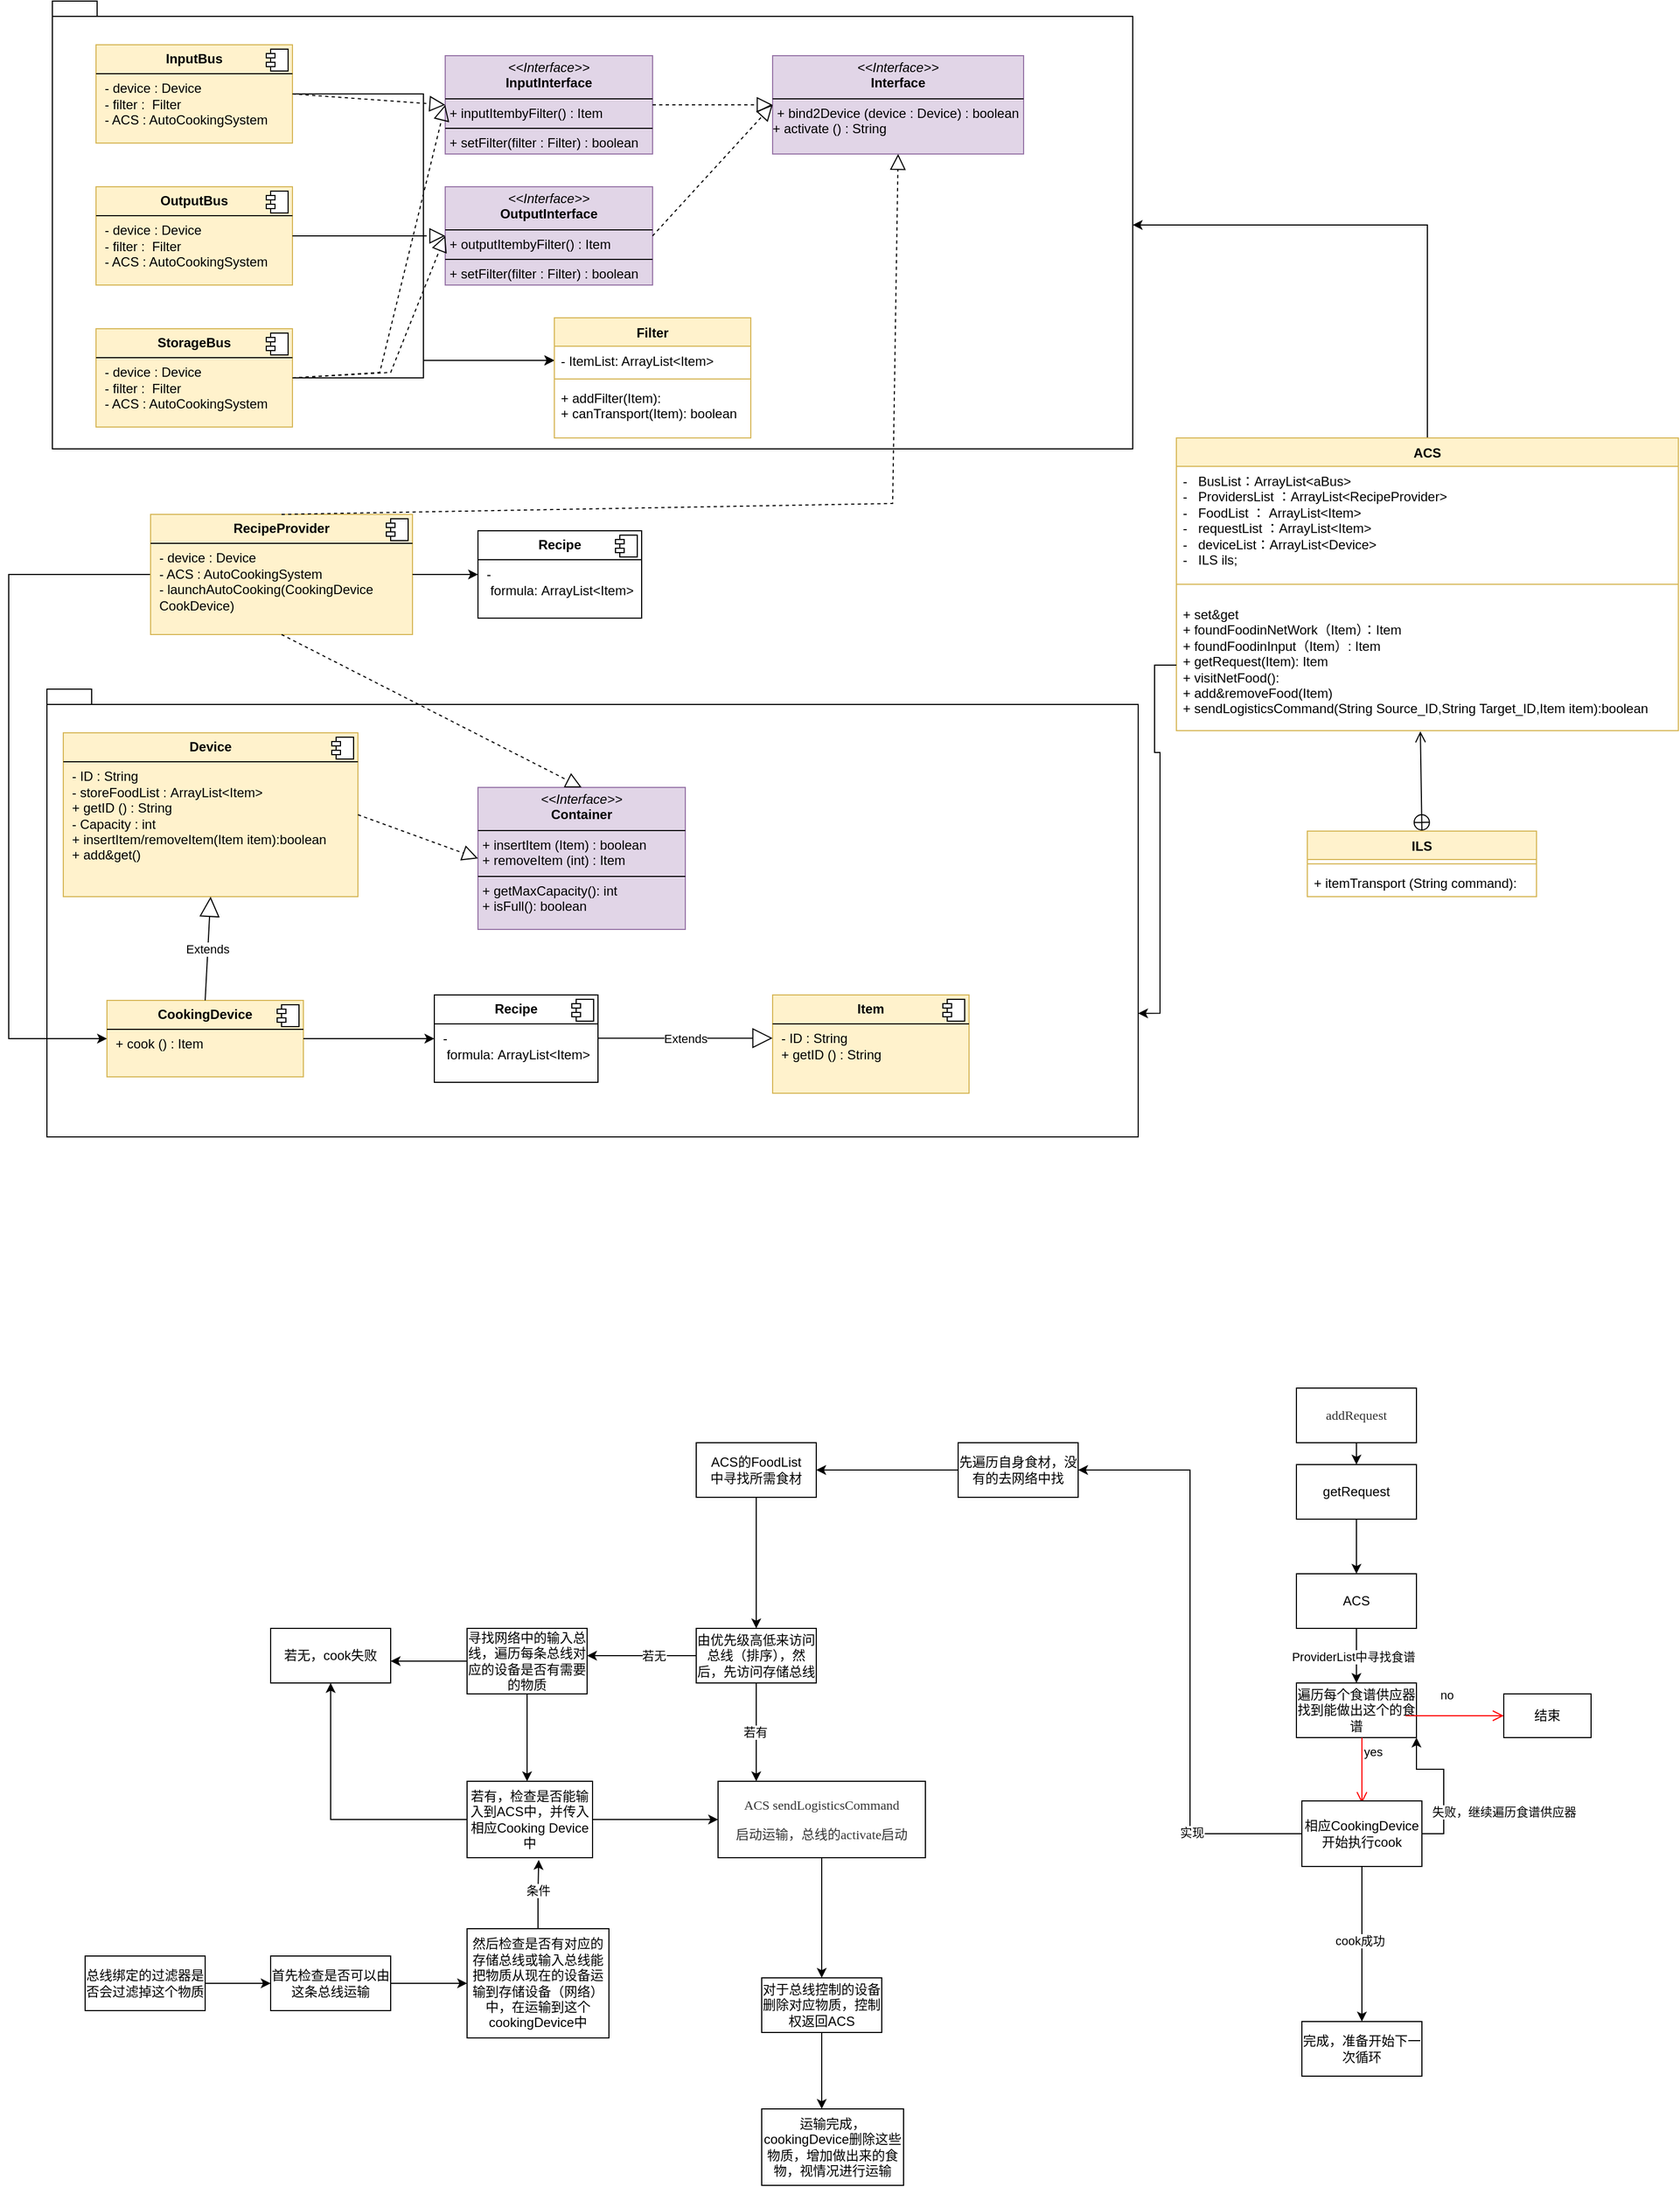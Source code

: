 <mxfile version="24.3.1" type="github">
  <diagram id="C5RBs43oDa-KdzZeNtuy" name="Page-1">
    <mxGraphModel dx="1784" dy="1010" grid="1" gridSize="10" guides="1" tooltips="1" connect="1" arrows="1" fold="1" page="1" pageScale="1" pageWidth="1654" pageHeight="2336" math="0" shadow="0">
      <root>
        <mxCell id="WIyWlLk6GJQsqaUBKTNV-0" />
        <mxCell id="WIyWlLk6GJQsqaUBKTNV-1" parent="WIyWlLk6GJQsqaUBKTNV-0" />
        <mxCell id="FZUOU2JLS3xkKagUpbst-29" value="package" style="shape=folder;fontStyle=1;spacingTop=10;tabWidth=40;tabHeight=14;tabPosition=left;html=1;whiteSpace=wrap;" vertex="1" parent="WIyWlLk6GJQsqaUBKTNV-1">
          <mxGeometry x="65" y="710" width="1000" height="410" as="geometry" />
        </mxCell>
        <mxCell id="FZUOU2JLS3xkKagUpbst-28" value="package" style="shape=folder;fontStyle=1;spacingTop=10;tabWidth=40;tabHeight=14;tabPosition=left;html=1;whiteSpace=wrap;" vertex="1" parent="WIyWlLk6GJQsqaUBKTNV-1">
          <mxGeometry x="70" y="80" width="990" height="410" as="geometry" />
        </mxCell>
        <mxCell id="FZUOU2JLS3xkKagUpbst-57" style="edgeStyle=orthogonalEdgeStyle;rounded=0;orthogonalLoop=1;jettySize=auto;html=1;exitX=1;exitY=0.5;exitDx=0;exitDy=0;entryX=0;entryY=0.5;entryDx=0;entryDy=0;" edge="1" parent="WIyWlLk6GJQsqaUBKTNV-1" source="FZUOU2JLS3xkKagUpbst-6" target="FZUOU2JLS3xkKagUpbst-54">
          <mxGeometry relative="1" as="geometry" />
        </mxCell>
        <mxCell id="FZUOU2JLS3xkKagUpbst-6" value="&lt;p style=&quot;margin:0px;margin-top:6px;text-align:center;&quot;&gt;&lt;b&gt;InputBus&lt;/b&gt;&lt;/p&gt;&lt;hr size=&quot;1&quot; style=&quot;border-style:solid;&quot;&gt;&lt;p style=&quot;margin:0px;margin-left:8px;&quot;&gt;- device : Device&lt;br&gt;- filter :&amp;nbsp; Filter&lt;/p&gt;&lt;p style=&quot;margin:0px;margin-left:8px;&quot;&gt;- ACS : AutoCookingSystem&amp;nbsp;&lt;/p&gt;" style="align=left;overflow=fill;html=1;dropTarget=0;whiteSpace=wrap;fillColor=#fff2cc;strokeColor=#d6b656;" vertex="1" parent="WIyWlLk6GJQsqaUBKTNV-1">
          <mxGeometry x="110" y="120" width="180" height="90" as="geometry" />
        </mxCell>
        <mxCell id="FZUOU2JLS3xkKagUpbst-7" value="" style="shape=component;jettyWidth=8;jettyHeight=4;" vertex="1" parent="FZUOU2JLS3xkKagUpbst-6">
          <mxGeometry x="1" width="20" height="20" relative="1" as="geometry">
            <mxPoint x="-24" y="4" as="offset" />
          </mxGeometry>
        </mxCell>
        <mxCell id="FZUOU2JLS3xkKagUpbst-58" style="edgeStyle=orthogonalEdgeStyle;rounded=0;orthogonalLoop=1;jettySize=auto;html=1;exitX=1;exitY=0.5;exitDx=0;exitDy=0;entryX=0;entryY=0.5;entryDx=0;entryDy=0;" edge="1" parent="WIyWlLk6GJQsqaUBKTNV-1" source="FZUOU2JLS3xkKagUpbst-10" target="FZUOU2JLS3xkKagUpbst-54">
          <mxGeometry relative="1" as="geometry" />
        </mxCell>
        <mxCell id="FZUOU2JLS3xkKagUpbst-10" value="&lt;p style=&quot;margin:0px;margin-top:6px;text-align:center;&quot;&gt;&lt;b&gt;OutputBus&lt;/b&gt;&lt;/p&gt;&lt;hr size=&quot;1&quot; style=&quot;border-style:solid;&quot;&gt;&lt;p style=&quot;margin:0px;margin-left:8px;&quot;&gt;- device : Device&lt;br&gt;- filter :&amp;nbsp; Filter&lt;/p&gt;&lt;p style=&quot;margin:0px;margin-left:8px;&quot;&gt;- ACS : AutoCookingSystem&amp;nbsp;&lt;/p&gt;" style="align=left;overflow=fill;html=1;dropTarget=0;whiteSpace=wrap;fillColor=#fff2cc;strokeColor=#d6b656;" vertex="1" parent="WIyWlLk6GJQsqaUBKTNV-1">
          <mxGeometry x="110" y="250" width="180" height="90" as="geometry" />
        </mxCell>
        <mxCell id="FZUOU2JLS3xkKagUpbst-11" value="" style="shape=component;jettyWidth=8;jettyHeight=4;" vertex="1" parent="FZUOU2JLS3xkKagUpbst-10">
          <mxGeometry x="1" width="20" height="20" relative="1" as="geometry">
            <mxPoint x="-24" y="4" as="offset" />
          </mxGeometry>
        </mxCell>
        <mxCell id="FZUOU2JLS3xkKagUpbst-59" style="edgeStyle=orthogonalEdgeStyle;rounded=0;orthogonalLoop=1;jettySize=auto;html=1;exitX=1;exitY=0.5;exitDx=0;exitDy=0;entryX=0;entryY=0.5;entryDx=0;entryDy=0;" edge="1" parent="WIyWlLk6GJQsqaUBKTNV-1" source="FZUOU2JLS3xkKagUpbst-12" target="FZUOU2JLS3xkKagUpbst-54">
          <mxGeometry relative="1" as="geometry" />
        </mxCell>
        <mxCell id="FZUOU2JLS3xkKagUpbst-12" value="&lt;p style=&quot;margin:0px;margin-top:6px;text-align:center;&quot;&gt;&lt;b&gt;StorageBus&lt;/b&gt;&lt;/p&gt;&lt;hr size=&quot;1&quot; style=&quot;border-style:solid;&quot;&gt;&lt;p style=&quot;margin:0px;margin-left:8px;&quot;&gt;- device : Device&lt;br&gt;- filter :&amp;nbsp; Filter&lt;/p&gt;&lt;p style=&quot;margin:0px;margin-left:8px;&quot;&gt;- ACS : AutoCookingSystem&amp;nbsp;&lt;/p&gt;" style="align=left;overflow=fill;html=1;dropTarget=0;whiteSpace=wrap;fillColor=#fff2cc;strokeColor=#d6b656;" vertex="1" parent="WIyWlLk6GJQsqaUBKTNV-1">
          <mxGeometry x="110" y="380" width="180" height="90" as="geometry" />
        </mxCell>
        <mxCell id="FZUOU2JLS3xkKagUpbst-13" value="" style="shape=component;jettyWidth=8;jettyHeight=4;" vertex="1" parent="FZUOU2JLS3xkKagUpbst-12">
          <mxGeometry x="1" width="20" height="20" relative="1" as="geometry">
            <mxPoint x="-24" y="4" as="offset" />
          </mxGeometry>
        </mxCell>
        <mxCell id="FZUOU2JLS3xkKagUpbst-14" value="&lt;p style=&quot;margin:0px;margin-top:4px;text-align:center;&quot;&gt;&lt;i&gt;&amp;lt;&amp;lt;Interface&amp;gt;&amp;gt;&lt;/i&gt;&lt;br&gt;&lt;b&gt;InputInterface&lt;/b&gt;&lt;/p&gt;&lt;hr size=&quot;1&quot; style=&quot;border-style:solid;&quot;&gt;&lt;p style=&quot;margin:0px;margin-left:4px;&quot;&gt;+ inputItembyFilter() : Item&lt;br&gt;&lt;/p&gt;&lt;hr size=&quot;1&quot; style=&quot;border-style:solid;&quot;&gt;&lt;p style=&quot;margin:0px;margin-left:4px;&quot;&gt;+ setFilter(filter : Filter) : boolean&amp;nbsp;&lt;br&gt;&lt;br&gt;&lt;/p&gt;" style="verticalAlign=top;align=left;overflow=fill;html=1;whiteSpace=wrap;fillColor=#e1d5e7;strokeColor=#9673a6;" vertex="1" parent="WIyWlLk6GJQsqaUBKTNV-1">
          <mxGeometry x="430" y="130" width="190" height="90" as="geometry" />
        </mxCell>
        <mxCell id="FZUOU2JLS3xkKagUpbst-15" value="&lt;p style=&quot;margin:0px;margin-top:4px;text-align:center;&quot;&gt;&lt;i&gt;&amp;lt;&amp;lt;Interface&amp;gt;&amp;gt;&lt;/i&gt;&lt;br&gt;&lt;b&gt;OutputInterface&lt;/b&gt;&lt;/p&gt;&lt;hr size=&quot;1&quot; style=&quot;border-style:solid;&quot;&gt;&lt;p style=&quot;margin:0px;margin-left:4px;&quot;&gt;+ outputItembyFilter() : Item&lt;br&gt;&lt;/p&gt;&lt;hr size=&quot;1&quot; style=&quot;border-style:solid;&quot;&gt;&lt;p style=&quot;margin:0px;margin-left:4px;&quot;&gt;+ setFilter(filter : Filter) : boolean&amp;nbsp;&lt;br&gt;&lt;br&gt;&lt;/p&gt;" style="verticalAlign=top;align=left;overflow=fill;html=1;whiteSpace=wrap;fillColor=#e1d5e7;strokeColor=#9673a6;" vertex="1" parent="WIyWlLk6GJQsqaUBKTNV-1">
          <mxGeometry x="430" y="250" width="190" height="90" as="geometry" />
        </mxCell>
        <mxCell id="FZUOU2JLS3xkKagUpbst-16" value="&lt;p style=&quot;margin:0px;margin-top:4px;text-align:center;&quot;&gt;&lt;i&gt;&amp;lt;&amp;lt;Interface&amp;gt;&amp;gt;&lt;/i&gt;&lt;br&gt;&lt;b&gt;Interface&lt;/b&gt;&lt;/p&gt;&lt;hr size=&quot;1&quot; style=&quot;border-style:solid;&quot;&gt;&lt;p style=&quot;margin:0px;margin-left:4px;&quot;&gt;+ bind2Device (device : Device) : boolean&lt;/p&gt;+ activate () : String" style="verticalAlign=top;align=left;overflow=fill;html=1;whiteSpace=wrap;fillColor=#e1d5e7;strokeColor=#9673a6;" vertex="1" parent="WIyWlLk6GJQsqaUBKTNV-1">
          <mxGeometry x="730" y="130" width="230" height="90" as="geometry" />
        </mxCell>
        <mxCell id="FZUOU2JLS3xkKagUpbst-18" value="" style="endArrow=block;dashed=1;endFill=0;endSize=12;html=1;rounded=0;exitX=1;exitY=0.5;exitDx=0;exitDy=0;entryX=0;entryY=0.5;entryDx=0;entryDy=0;" edge="1" parent="WIyWlLk6GJQsqaUBKTNV-1" source="FZUOU2JLS3xkKagUpbst-12" target="FZUOU2JLS3xkKagUpbst-14">
          <mxGeometry width="160" relative="1" as="geometry">
            <mxPoint x="380" y="424.47" as="sourcePoint" />
            <mxPoint x="540" y="424.47" as="targetPoint" />
            <Array as="points">
              <mxPoint x="370" y="420" />
            </Array>
          </mxGeometry>
        </mxCell>
        <mxCell id="FZUOU2JLS3xkKagUpbst-21" value="" style="endArrow=block;dashed=1;endFill=0;endSize=12;html=1;rounded=0;exitX=1;exitY=0.5;exitDx=0;exitDy=0;" edge="1" parent="WIyWlLk6GJQsqaUBKTNV-1" source="FZUOU2JLS3xkKagUpbst-10" target="FZUOU2JLS3xkKagUpbst-15">
          <mxGeometry width="160" relative="1" as="geometry">
            <mxPoint x="510" y="440" as="sourcePoint" />
            <mxPoint x="670" y="440" as="targetPoint" />
          </mxGeometry>
        </mxCell>
        <mxCell id="FZUOU2JLS3xkKagUpbst-22" value="" style="endArrow=block;dashed=1;endFill=0;endSize=12;html=1;rounded=0;exitX=1;exitY=0.5;exitDx=0;exitDy=0;" edge="1" parent="WIyWlLk6GJQsqaUBKTNV-1" source="FZUOU2JLS3xkKagUpbst-6">
          <mxGeometry width="160" relative="1" as="geometry">
            <mxPoint x="510" y="440" as="sourcePoint" />
            <mxPoint x="430" y="175" as="targetPoint" />
          </mxGeometry>
        </mxCell>
        <mxCell id="FZUOU2JLS3xkKagUpbst-23" value="" style="endArrow=block;dashed=1;endFill=0;endSize=12;html=1;rounded=0;exitX=1;exitY=0.5;exitDx=0;exitDy=0;entryX=0;entryY=0.5;entryDx=0;entryDy=0;" edge="1" parent="WIyWlLk6GJQsqaUBKTNV-1" source="FZUOU2JLS3xkKagUpbst-12" target="FZUOU2JLS3xkKagUpbst-15">
          <mxGeometry width="160" relative="1" as="geometry">
            <mxPoint x="510" y="440" as="sourcePoint" />
            <mxPoint x="670" y="440" as="targetPoint" />
            <Array as="points">
              <mxPoint x="380" y="420" />
            </Array>
          </mxGeometry>
        </mxCell>
        <mxCell id="FZUOU2JLS3xkKagUpbst-24" value="" style="endArrow=block;dashed=1;endFill=0;endSize=12;html=1;rounded=0;exitX=1;exitY=0.5;exitDx=0;exitDy=0;entryX=0;entryY=0.5;entryDx=0;entryDy=0;" edge="1" parent="WIyWlLk6GJQsqaUBKTNV-1" source="FZUOU2JLS3xkKagUpbst-14" target="FZUOU2JLS3xkKagUpbst-16">
          <mxGeometry width="160" relative="1" as="geometry">
            <mxPoint x="650" y="280" as="sourcePoint" />
            <mxPoint x="810" y="280" as="targetPoint" />
          </mxGeometry>
        </mxCell>
        <mxCell id="FZUOU2JLS3xkKagUpbst-25" value="" style="endArrow=block;dashed=1;endFill=0;endSize=12;html=1;rounded=0;exitX=1;exitY=0.5;exitDx=0;exitDy=0;entryX=0;entryY=0.5;entryDx=0;entryDy=0;" edge="1" parent="WIyWlLk6GJQsqaUBKTNV-1" source="FZUOU2JLS3xkKagUpbst-15" target="FZUOU2JLS3xkKagUpbst-16">
          <mxGeometry width="160" relative="1" as="geometry">
            <mxPoint x="510" y="440" as="sourcePoint" />
            <mxPoint x="670" y="440" as="targetPoint" />
          </mxGeometry>
        </mxCell>
        <mxCell id="FZUOU2JLS3xkKagUpbst-26" value="&lt;p style=&quot;margin:0px;margin-top:6px;text-align:center;&quot;&gt;&lt;b&gt;Device&lt;/b&gt;&lt;/p&gt;&lt;hr size=&quot;1&quot; style=&quot;border-style:solid;&quot;&gt;&lt;p style=&quot;margin:0px;margin-left:8px;&quot;&gt;- ID : String&lt;br&gt;&lt;/p&gt;&lt;p style=&quot;margin:0px;margin-left:8px;&quot;&gt;-&amp;nbsp;&lt;span style=&quot;background-color: initial;&quot;&gt;storeFoodList :&amp;nbsp;&lt;/span&gt;&lt;span style=&quot;background-color: initial;&quot;&gt;ArrayList&amp;lt;Item&amp;gt;&amp;nbsp;&lt;/span&gt;&lt;/p&gt;&lt;p style=&quot;margin:0px;margin-left:8px;&quot;&gt;+ getID () : String&lt;span style=&quot;background-color: initial;&quot;&gt;&lt;br&gt;&lt;/span&gt;&lt;/p&gt;&lt;p style=&quot;margin:0px;margin-left:8px;&quot;&gt;- Capacity : int&lt;br&gt;&lt;/p&gt;&lt;p style=&quot;margin:0px;margin-left:8px;&quot;&gt;+ insertItem/removeItem(Item item):&lt;span style=&quot;background-color: initial;&quot;&gt;boolean&lt;/span&gt;&lt;span style=&quot;background-color: initial;&quot;&gt;&amp;nbsp;&lt;/span&gt;&lt;/p&gt;&lt;p style=&quot;margin:0px;margin-left:8px;&quot;&gt;&lt;span style=&quot;background-color: initial;&quot;&gt;+ add&amp;amp;get()&lt;/span&gt;&lt;/p&gt;&lt;p style=&quot;margin:0px;margin-left:8px;&quot;&gt;&lt;span style=&quot;background-color: initial;&quot;&gt;&lt;br&gt;&lt;/span&gt;&lt;/p&gt;&lt;p style=&quot;margin:0px;margin-left:8px;&quot;&gt;&lt;span style=&quot;background-color: initial;&quot;&gt;&lt;br&gt;&lt;/span&gt;&lt;/p&gt;&lt;p style=&quot;margin:0px;margin-left:8px;&quot;&gt;&lt;span style=&quot;background-color: initial;&quot;&gt;&lt;br&gt;&lt;/span&gt;&lt;/p&gt;" style="align=left;overflow=fill;html=1;dropTarget=0;whiteSpace=wrap;fillColor=#fff2cc;strokeColor=#d6b656;" vertex="1" parent="WIyWlLk6GJQsqaUBKTNV-1">
          <mxGeometry x="80" y="750" width="270" height="150" as="geometry" />
        </mxCell>
        <mxCell id="FZUOU2JLS3xkKagUpbst-27" value="" style="shape=component;jettyWidth=8;jettyHeight=4;" vertex="1" parent="FZUOU2JLS3xkKagUpbst-26">
          <mxGeometry x="1" width="20" height="20" relative="1" as="geometry">
            <mxPoint x="-24" y="4" as="offset" />
          </mxGeometry>
        </mxCell>
        <mxCell id="FZUOU2JLS3xkKagUpbst-30" value="&lt;p style=&quot;margin:0px;margin-top:6px;text-align:center;&quot;&gt;&lt;b&gt;CookingDevice&lt;/b&gt;&lt;/p&gt;&lt;hr size=&quot;1&quot; style=&quot;border-style:solid;&quot;&gt;&lt;p style=&quot;margin:0px;margin-left:8px;&quot;&gt;+ cook () : Item&lt;/p&gt;" style="align=left;overflow=fill;html=1;dropTarget=0;whiteSpace=wrap;fillColor=#fff2cc;strokeColor=#d6b656;" vertex="1" parent="WIyWlLk6GJQsqaUBKTNV-1">
          <mxGeometry x="120" y="995" width="180" height="70" as="geometry" />
        </mxCell>
        <mxCell id="FZUOU2JLS3xkKagUpbst-31" value="" style="shape=component;jettyWidth=8;jettyHeight=4;" vertex="1" parent="FZUOU2JLS3xkKagUpbst-30">
          <mxGeometry x="1" width="20" height="20" relative="1" as="geometry">
            <mxPoint x="-24" y="4" as="offset" />
          </mxGeometry>
        </mxCell>
        <mxCell id="FZUOU2JLS3xkKagUpbst-32" value="&lt;p style=&quot;margin:0px;margin-top:4px;text-align:center;&quot;&gt;&lt;i&gt;&amp;lt;&amp;lt;Interface&amp;gt;&amp;gt;&lt;/i&gt;&lt;br&gt;&lt;b&gt;Container&lt;/b&gt;&lt;/p&gt;&lt;hr size=&quot;1&quot; style=&quot;border-style:solid;&quot;&gt;&lt;p style=&quot;margin:0px;margin-left:4px;&quot;&gt;+ insertItem (Item) : boolean&amp;nbsp;&lt;br&gt;&lt;/p&gt;&lt;p style=&quot;margin:0px;margin-left:4px;&quot;&gt;+ removeItem (int) : Item&lt;/p&gt;&lt;hr size=&quot;1&quot; style=&quot;border-style:solid;&quot;&gt;&lt;p style=&quot;margin:0px;margin-left:4px;&quot;&gt;+ getMaxCapacity(): int&lt;br&gt;+ isFull(): boolean&lt;/p&gt;" style="verticalAlign=top;align=left;overflow=fill;html=1;whiteSpace=wrap;fillColor=#e1d5e7;strokeColor=#9673a6;" vertex="1" parent="WIyWlLk6GJQsqaUBKTNV-1">
          <mxGeometry x="460" y="800" width="190" height="130" as="geometry" />
        </mxCell>
        <mxCell id="FZUOU2JLS3xkKagUpbst-33" value="&lt;p style=&quot;margin:0px;margin-top:6px;text-align:center;&quot;&gt;&lt;b&gt;Recipe&lt;/b&gt;&lt;/p&gt;&lt;hr size=&quot;1&quot; style=&quot;border-style:solid;&quot;&gt;&lt;p style=&quot;margin:0px;margin-left:8px;&quot;&gt;-&amp;nbsp;&lt;span style=&quot;background-color: initial;&quot;&gt;formula:&amp;nbsp;&lt;/span&gt;&lt;span style=&quot;background-color: initial;&quot;&gt;ArrayList&amp;lt;Item&amp;gt;&amp;nbsp;&lt;/span&gt;&lt;/p&gt;&lt;p style=&quot;margin:0px;margin-left:8px;&quot;&gt;&lt;span style=&quot;background-color: initial;&quot;&gt;&lt;br&gt;&lt;/span&gt;&lt;/p&gt;" style="align=left;overflow=fill;html=1;dropTarget=0;whiteSpace=wrap;" vertex="1" parent="WIyWlLk6GJQsqaUBKTNV-1">
          <mxGeometry x="420" y="990" width="150" height="80" as="geometry" />
        </mxCell>
        <mxCell id="FZUOU2JLS3xkKagUpbst-34" value="" style="shape=component;jettyWidth=8;jettyHeight=4;" vertex="1" parent="FZUOU2JLS3xkKagUpbst-33">
          <mxGeometry x="1" width="20" height="20" relative="1" as="geometry">
            <mxPoint x="-24" y="4" as="offset" />
          </mxGeometry>
        </mxCell>
        <mxCell id="FZUOU2JLS3xkKagUpbst-36" value="&lt;p style=&quot;margin:0px;margin-top:6px;text-align:center;&quot;&gt;&lt;b&gt;Item&lt;/b&gt;&lt;/p&gt;&lt;hr size=&quot;1&quot; style=&quot;border-style:solid;&quot;&gt;&lt;p style=&quot;margin:0px;margin-left:8px;&quot;&gt;- ID : String&lt;/p&gt;&lt;p style=&quot;margin:0px;margin-left:8px;&quot;&gt;+ getID () : String&lt;/p&gt;" style="align=left;overflow=fill;html=1;dropTarget=0;whiteSpace=wrap;fillColor=#fff2cc;strokeColor=#d6b656;" vertex="1" parent="WIyWlLk6GJQsqaUBKTNV-1">
          <mxGeometry x="730" y="990" width="180" height="90" as="geometry" />
        </mxCell>
        <mxCell id="FZUOU2JLS3xkKagUpbst-37" value="" style="shape=component;jettyWidth=8;jettyHeight=4;" vertex="1" parent="FZUOU2JLS3xkKagUpbst-36">
          <mxGeometry x="1" width="20" height="20" relative="1" as="geometry">
            <mxPoint x="-24" y="4" as="offset" />
          </mxGeometry>
        </mxCell>
        <mxCell id="FZUOU2JLS3xkKagUpbst-38" value="Extends" style="endArrow=block;endSize=16;endFill=0;html=1;rounded=0;exitX=0.5;exitY=0;exitDx=0;exitDy=0;entryX=0.5;entryY=1;entryDx=0;entryDy=0;" edge="1" parent="WIyWlLk6GJQsqaUBKTNV-1" source="FZUOU2JLS3xkKagUpbst-30" target="FZUOU2JLS3xkKagUpbst-26">
          <mxGeometry width="160" relative="1" as="geometry">
            <mxPoint x="330" y="950" as="sourcePoint" />
            <mxPoint x="490" y="950" as="targetPoint" />
          </mxGeometry>
        </mxCell>
        <mxCell id="FZUOU2JLS3xkKagUpbst-39" value="" style="endArrow=block;dashed=1;endFill=0;endSize=12;html=1;rounded=0;exitX=1;exitY=0.5;exitDx=0;exitDy=0;entryX=0;entryY=0.5;entryDx=0;entryDy=0;" edge="1" parent="WIyWlLk6GJQsqaUBKTNV-1" source="FZUOU2JLS3xkKagUpbst-26" target="FZUOU2JLS3xkKagUpbst-32">
          <mxGeometry width="160" relative="1" as="geometry">
            <mxPoint x="475" y="974.58" as="sourcePoint" />
            <mxPoint x="635" y="974.58" as="targetPoint" />
          </mxGeometry>
        </mxCell>
        <mxCell id="FZUOU2JLS3xkKagUpbst-40" value="Extends" style="endArrow=block;endSize=16;endFill=0;html=1;rounded=0;" edge="1" parent="WIyWlLk6GJQsqaUBKTNV-1">
          <mxGeometry width="160" relative="1" as="geometry">
            <mxPoint x="570" y="1029.58" as="sourcePoint" />
            <mxPoint x="730" y="1029.58" as="targetPoint" />
          </mxGeometry>
        </mxCell>
        <mxCell id="FZUOU2JLS3xkKagUpbst-41" value="" style="endArrow=classic;html=1;rounded=0;exitX=1;exitY=0.5;exitDx=0;exitDy=0;entryX=0;entryY=0.5;entryDx=0;entryDy=0;" edge="1" parent="WIyWlLk6GJQsqaUBKTNV-1" source="FZUOU2JLS3xkKagUpbst-30" target="FZUOU2JLS3xkKagUpbst-33">
          <mxGeometry width="50" height="50" relative="1" as="geometry">
            <mxPoint x="560" y="1030" as="sourcePoint" />
            <mxPoint x="610" y="980" as="targetPoint" />
          </mxGeometry>
        </mxCell>
        <mxCell id="FZUOU2JLS3xkKagUpbst-173" style="edgeStyle=orthogonalEdgeStyle;rounded=0;orthogonalLoop=1;jettySize=auto;html=1;exitX=0;exitY=0.5;exitDx=0;exitDy=0;entryX=0;entryY=0.5;entryDx=0;entryDy=0;" edge="1" parent="WIyWlLk6GJQsqaUBKTNV-1" source="FZUOU2JLS3xkKagUpbst-44" target="FZUOU2JLS3xkKagUpbst-30">
          <mxGeometry relative="1" as="geometry">
            <Array as="points">
              <mxPoint x="30" y="605" />
              <mxPoint x="30" y="1030" />
            </Array>
          </mxGeometry>
        </mxCell>
        <mxCell id="FZUOU2JLS3xkKagUpbst-44" value="&lt;p style=&quot;margin:0px;margin-top:6px;text-align:center;&quot;&gt;&lt;b&gt;RecipeProvider&lt;/b&gt;&lt;/p&gt;&lt;hr size=&quot;1&quot; style=&quot;border-style:solid;&quot;&gt;&lt;p style=&quot;margin:0px;margin-left:8px;&quot;&gt;- device : Device&lt;br&gt;- ACS : AutoCookingSystem&lt;/p&gt;&lt;p style=&quot;margin:0px;margin-left:8px;&quot;&gt;- launchAutoCooking(CookingDevice CookDevice)&lt;/p&gt;" style="align=left;overflow=fill;html=1;dropTarget=0;whiteSpace=wrap;fillColor=#fff2cc;strokeColor=#d6b656;" vertex="1" parent="WIyWlLk6GJQsqaUBKTNV-1">
          <mxGeometry x="160" y="550" width="240" height="110" as="geometry" />
        </mxCell>
        <mxCell id="FZUOU2JLS3xkKagUpbst-45" value="" style="shape=component;jettyWidth=8;jettyHeight=4;" vertex="1" parent="FZUOU2JLS3xkKagUpbst-44">
          <mxGeometry x="1" width="20" height="20" relative="1" as="geometry">
            <mxPoint x="-24" y="4" as="offset" />
          </mxGeometry>
        </mxCell>
        <mxCell id="FZUOU2JLS3xkKagUpbst-46" value="&lt;p style=&quot;margin:0px;margin-top:6px;text-align:center;&quot;&gt;&lt;b&gt;Recipe&lt;/b&gt;&lt;/p&gt;&lt;hr size=&quot;1&quot; style=&quot;border-style:solid;&quot;&gt;&lt;p style=&quot;margin:0px;margin-left:8px;&quot;&gt;-&amp;nbsp;&lt;span style=&quot;background-color: initial;&quot;&gt;formula:&amp;nbsp;&lt;/span&gt;&lt;span style=&quot;background-color: initial;&quot;&gt;ArrayList&amp;lt;Item&amp;gt;&amp;nbsp;&lt;/span&gt;&lt;/p&gt;&lt;p style=&quot;margin:0px;margin-left:8px;&quot;&gt;&lt;span style=&quot;background-color: initial;&quot;&gt;&lt;br&gt;&lt;/span&gt;&lt;/p&gt;" style="align=left;overflow=fill;html=1;dropTarget=0;whiteSpace=wrap;" vertex="1" parent="WIyWlLk6GJQsqaUBKTNV-1">
          <mxGeometry x="460" y="565" width="150" height="80" as="geometry" />
        </mxCell>
        <mxCell id="FZUOU2JLS3xkKagUpbst-47" value="" style="shape=component;jettyWidth=8;jettyHeight=4;" vertex="1" parent="FZUOU2JLS3xkKagUpbst-46">
          <mxGeometry x="1" width="20" height="20" relative="1" as="geometry">
            <mxPoint x="-24" y="4" as="offset" />
          </mxGeometry>
        </mxCell>
        <mxCell id="FZUOU2JLS3xkKagUpbst-49" value="" style="endArrow=classic;html=1;rounded=0;exitX=1;exitY=0.5;exitDx=0;exitDy=0;entryX=0;entryY=0.5;entryDx=0;entryDy=0;" edge="1" parent="WIyWlLk6GJQsqaUBKTNV-1" source="FZUOU2JLS3xkKagUpbst-44" target="FZUOU2JLS3xkKagUpbst-46">
          <mxGeometry width="50" height="50" relative="1" as="geometry">
            <mxPoint x="140" y="800" as="sourcePoint" />
            <mxPoint x="190" y="750" as="targetPoint" />
          </mxGeometry>
        </mxCell>
        <mxCell id="FZUOU2JLS3xkKagUpbst-50" value="" style="endArrow=block;dashed=1;endFill=0;endSize=12;html=1;rounded=0;exitX=0.5;exitY=0;exitDx=0;exitDy=0;entryX=0.5;entryY=1;entryDx=0;entryDy=0;" edge="1" parent="WIyWlLk6GJQsqaUBKTNV-1" source="FZUOU2JLS3xkKagUpbst-44" target="FZUOU2JLS3xkKagUpbst-16">
          <mxGeometry width="160" relative="1" as="geometry">
            <mxPoint x="540" y="570" as="sourcePoint" />
            <mxPoint x="700" y="570" as="targetPoint" />
            <Array as="points">
              <mxPoint x="840" y="540" />
            </Array>
          </mxGeometry>
        </mxCell>
        <mxCell id="FZUOU2JLS3xkKagUpbst-51" value="" style="endArrow=block;dashed=1;endFill=0;endSize=12;html=1;rounded=0;exitX=0.5;exitY=1;exitDx=0;exitDy=0;entryX=0.5;entryY=0;entryDx=0;entryDy=0;" edge="1" parent="WIyWlLk6GJQsqaUBKTNV-1" source="FZUOU2JLS3xkKagUpbst-44" target="FZUOU2JLS3xkKagUpbst-32">
          <mxGeometry width="160" relative="1" as="geometry">
            <mxPoint x="540" y="670" as="sourcePoint" />
            <mxPoint x="700" y="670" as="targetPoint" />
          </mxGeometry>
        </mxCell>
        <mxCell id="FZUOU2JLS3xkKagUpbst-53" value="Filter" style="swimlane;fontStyle=1;align=center;verticalAlign=top;childLayout=stackLayout;horizontal=1;startSize=26;horizontalStack=0;resizeParent=1;resizeParentMax=0;resizeLast=0;collapsible=1;marginBottom=0;whiteSpace=wrap;html=1;fillColor=#fff2cc;strokeColor=#d6b656;" vertex="1" parent="WIyWlLk6GJQsqaUBKTNV-1">
          <mxGeometry x="530" y="370" width="180" height="110" as="geometry" />
        </mxCell>
        <mxCell id="FZUOU2JLS3xkKagUpbst-54" value="- ItemList: ArrayList&amp;lt;Item&amp;gt;" style="text;strokeColor=none;fillColor=none;align=left;verticalAlign=top;spacingLeft=4;spacingRight=4;overflow=hidden;rotatable=0;points=[[0,0.5],[1,0.5]];portConstraint=eastwest;whiteSpace=wrap;html=1;" vertex="1" parent="FZUOU2JLS3xkKagUpbst-53">
          <mxGeometry y="26" width="180" height="26" as="geometry" />
        </mxCell>
        <mxCell id="FZUOU2JLS3xkKagUpbst-55" value="" style="line;strokeWidth=1;fillColor=none;align=left;verticalAlign=middle;spacingTop=-1;spacingLeft=3;spacingRight=3;rotatable=0;labelPosition=right;points=[];portConstraint=eastwest;strokeColor=inherit;" vertex="1" parent="FZUOU2JLS3xkKagUpbst-53">
          <mxGeometry y="52" width="180" height="8" as="geometry" />
        </mxCell>
        <mxCell id="FZUOU2JLS3xkKagUpbst-56" value="+ addFilter(Item):&lt;div&gt;+ canTransport&lt;span style=&quot;background-color: initial;&quot;&gt;(Item): boolean&lt;/span&gt;&lt;/div&gt;" style="text;strokeColor=none;fillColor=none;align=left;verticalAlign=top;spacingLeft=4;spacingRight=4;overflow=hidden;rotatable=0;points=[[0,0.5],[1,0.5]];portConstraint=eastwest;whiteSpace=wrap;html=1;" vertex="1" parent="FZUOU2JLS3xkKagUpbst-53">
          <mxGeometry y="60" width="180" height="50" as="geometry" />
        </mxCell>
        <mxCell id="FZUOU2JLS3xkKagUpbst-63" style="edgeStyle=orthogonalEdgeStyle;rounded=0;orthogonalLoop=1;jettySize=auto;html=1;exitX=0.5;exitY=1;exitDx=0;exitDy=0;" edge="1" parent="WIyWlLk6GJQsqaUBKTNV-1" source="FZUOU2JLS3xkKagUpbst-61" target="FZUOU2JLS3xkKagUpbst-62">
          <mxGeometry relative="1" as="geometry" />
        </mxCell>
        <mxCell id="FZUOU2JLS3xkKagUpbst-61" value="getRequest" style="html=1;whiteSpace=wrap;" vertex="1" parent="WIyWlLk6GJQsqaUBKTNV-1">
          <mxGeometry x="1210" y="1420" width="110" height="50" as="geometry" />
        </mxCell>
        <mxCell id="FZUOU2JLS3xkKagUpbst-67" style="edgeStyle=orthogonalEdgeStyle;rounded=0;orthogonalLoop=1;jettySize=auto;html=1;exitX=0.5;exitY=1;exitDx=0;exitDy=0;entryX=0.5;entryY=0;entryDx=0;entryDy=0;" edge="1" parent="WIyWlLk6GJQsqaUBKTNV-1" source="FZUOU2JLS3xkKagUpbst-62" target="FZUOU2JLS3xkKagUpbst-66">
          <mxGeometry relative="1" as="geometry" />
        </mxCell>
        <mxCell id="FZUOU2JLS3xkKagUpbst-71" value="ProviderList中寻找食谱" style="edgeLabel;html=1;align=center;verticalAlign=middle;resizable=0;points=[];" vertex="1" connectable="0" parent="FZUOU2JLS3xkKagUpbst-67">
          <mxGeometry x="0.013" y="-3" relative="1" as="geometry">
            <mxPoint as="offset" />
          </mxGeometry>
        </mxCell>
        <mxCell id="FZUOU2JLS3xkKagUpbst-62" value="ACS" style="html=1;whiteSpace=wrap;" vertex="1" parent="WIyWlLk6GJQsqaUBKTNV-1">
          <mxGeometry x="1210" y="1520" width="110" height="50" as="geometry" />
        </mxCell>
        <mxCell id="FZUOU2JLS3xkKagUpbst-72" value="Condition" style="rhombus;whiteSpace=wrap;html=1;fontColor=#000000;fillColor=#ffffc0;strokeColor=#ff0000;" vertex="1" parent="WIyWlLk6GJQsqaUBKTNV-1">
          <mxGeometry x="1230" y="1630" width="80" height="40" as="geometry" />
        </mxCell>
        <mxCell id="FZUOU2JLS3xkKagUpbst-66" value="遍历每个食谱供应器&lt;div&gt;找到能做出这个的食谱&lt;/div&gt;" style="html=1;whiteSpace=wrap;" vertex="1" parent="WIyWlLk6GJQsqaUBKTNV-1">
          <mxGeometry x="1210" y="1620" width="110" height="50" as="geometry" />
        </mxCell>
        <mxCell id="FZUOU2JLS3xkKagUpbst-73" value="no" style="edgeStyle=orthogonalEdgeStyle;html=1;align=left;verticalAlign=bottom;endArrow=open;endSize=8;strokeColor=#ff0000;rounded=0;" edge="1" source="FZUOU2JLS3xkKagUpbst-72" parent="WIyWlLk6GJQsqaUBKTNV-1">
          <mxGeometry x="-0.336" y="10" relative="1" as="geometry">
            <mxPoint x="1400" y="1650" as="targetPoint" />
            <mxPoint as="offset" />
          </mxGeometry>
        </mxCell>
        <mxCell id="FZUOU2JLS3xkKagUpbst-74" value="yes" style="edgeStyle=orthogonalEdgeStyle;html=1;align=left;verticalAlign=top;endArrow=open;endSize=8;strokeColor=#ff0000;rounded=0;" edge="1" source="FZUOU2JLS3xkKagUpbst-72" parent="WIyWlLk6GJQsqaUBKTNV-1">
          <mxGeometry x="-1" relative="1" as="geometry">
            <mxPoint x="1270" y="1730" as="targetPoint" />
          </mxGeometry>
        </mxCell>
        <mxCell id="FZUOU2JLS3xkKagUpbst-75" value="结束" style="html=1;whiteSpace=wrap;" vertex="1" parent="WIyWlLk6GJQsqaUBKTNV-1">
          <mxGeometry x="1400" y="1630" width="80" height="40" as="geometry" />
        </mxCell>
        <mxCell id="FZUOU2JLS3xkKagUpbst-125" style="edgeStyle=orthogonalEdgeStyle;rounded=0;orthogonalLoop=1;jettySize=auto;html=1;exitX=0.5;exitY=1;exitDx=0;exitDy=0;entryX=0.5;entryY=0;entryDx=0;entryDy=0;" edge="1" parent="WIyWlLk6GJQsqaUBKTNV-1" source="FZUOU2JLS3xkKagUpbst-76" target="FZUOU2JLS3xkKagUpbst-107">
          <mxGeometry relative="1" as="geometry" />
        </mxCell>
        <mxCell id="FZUOU2JLS3xkKagUpbst-76" value="ACS的FoodList&lt;div&gt;中寻找所需食材&lt;/div&gt;" style="html=1;whiteSpace=wrap;" vertex="1" parent="WIyWlLk6GJQsqaUBKTNV-1">
          <mxGeometry x="660" y="1400" width="110" height="50" as="geometry" />
        </mxCell>
        <mxCell id="FZUOU2JLS3xkKagUpbst-140" style="edgeStyle=orthogonalEdgeStyle;rounded=0;orthogonalLoop=1;jettySize=auto;html=1;exitX=0;exitY=0.5;exitDx=0;exitDy=0;entryX=0.5;entryY=1;entryDx=0;entryDy=0;" edge="1" parent="WIyWlLk6GJQsqaUBKTNV-1" source="FZUOU2JLS3xkKagUpbst-82" target="FZUOU2JLS3xkKagUpbst-141">
          <mxGeometry relative="1" as="geometry">
            <mxPoint x="370" y="1753" as="targetPoint" />
          </mxGeometry>
        </mxCell>
        <mxCell id="FZUOU2JLS3xkKagUpbst-142" style="edgeStyle=orthogonalEdgeStyle;rounded=0;orthogonalLoop=1;jettySize=auto;html=1;exitX=1;exitY=0.5;exitDx=0;exitDy=0;" edge="1" parent="WIyWlLk6GJQsqaUBKTNV-1" source="FZUOU2JLS3xkKagUpbst-82">
          <mxGeometry relative="1" as="geometry">
            <mxPoint x="680" y="1745" as="targetPoint" />
          </mxGeometry>
        </mxCell>
        <mxCell id="FZUOU2JLS3xkKagUpbst-82" value="若有，检查是否能输入到ACS中，并传入相应Cooking Device中" style="html=1;whiteSpace=wrap;" vertex="1" parent="WIyWlLk6GJQsqaUBKTNV-1">
          <mxGeometry x="450" y="1710" width="115" height="70" as="geometry" />
        </mxCell>
        <mxCell id="FZUOU2JLS3xkKagUpbst-119" style="edgeStyle=orthogonalEdgeStyle;rounded=0;orthogonalLoop=1;jettySize=auto;html=1;exitX=0.5;exitY=1;exitDx=0;exitDy=0;entryX=0.5;entryY=0;entryDx=0;entryDy=0;" edge="1" parent="WIyWlLk6GJQsqaUBKTNV-1" source="FZUOU2JLS3xkKagUpbst-89" target="FZUOU2JLS3xkKagUpbst-90">
          <mxGeometry relative="1" as="geometry" />
        </mxCell>
        <mxCell id="FZUOU2JLS3xkKagUpbst-120" value="cook成功" style="edgeLabel;html=1;align=center;verticalAlign=middle;resizable=0;points=[];" vertex="1" connectable="0" parent="FZUOU2JLS3xkKagUpbst-119">
          <mxGeometry x="-0.052" y="-2" relative="1" as="geometry">
            <mxPoint as="offset" />
          </mxGeometry>
        </mxCell>
        <mxCell id="FZUOU2JLS3xkKagUpbst-123" style="edgeStyle=orthogonalEdgeStyle;rounded=0;orthogonalLoop=1;jettySize=auto;html=1;exitX=0;exitY=0.5;exitDx=0;exitDy=0;entryX=1;entryY=0.5;entryDx=0;entryDy=0;" edge="1" parent="WIyWlLk6GJQsqaUBKTNV-1" source="FZUOU2JLS3xkKagUpbst-127" target="FZUOU2JLS3xkKagUpbst-76">
          <mxGeometry relative="1" as="geometry" />
        </mxCell>
        <mxCell id="FZUOU2JLS3xkKagUpbst-128" style="edgeStyle=orthogonalEdgeStyle;rounded=0;orthogonalLoop=1;jettySize=auto;html=1;exitX=1;exitY=0.5;exitDx=0;exitDy=0;entryX=1;entryY=1;entryDx=0;entryDy=0;" edge="1" parent="WIyWlLk6GJQsqaUBKTNV-1" source="FZUOU2JLS3xkKagUpbst-89" target="FZUOU2JLS3xkKagUpbst-66">
          <mxGeometry relative="1" as="geometry" />
        </mxCell>
        <mxCell id="FZUOU2JLS3xkKagUpbst-129" value="失败，继续遍历食谱供应器" style="edgeLabel;html=1;align=center;verticalAlign=middle;resizable=0;points=[];" vertex="1" connectable="0" parent="FZUOU2JLS3xkKagUpbst-128">
          <mxGeometry x="-0.389" y="2" relative="1" as="geometry">
            <mxPoint x="57" as="offset" />
          </mxGeometry>
        </mxCell>
        <mxCell id="FZUOU2JLS3xkKagUpbst-89" value="相应CookingDevice开始执行cook" style="html=1;whiteSpace=wrap;" vertex="1" parent="WIyWlLk6GJQsqaUBKTNV-1">
          <mxGeometry x="1215" y="1728" width="110" height="60" as="geometry" />
        </mxCell>
        <mxCell id="FZUOU2JLS3xkKagUpbst-90" value="完成，准备开始下一次循环" style="html=1;whiteSpace=wrap;" vertex="1" parent="WIyWlLk6GJQsqaUBKTNV-1">
          <mxGeometry x="1215" y="1930" width="110" height="50" as="geometry" />
        </mxCell>
        <mxCell id="FZUOU2JLS3xkKagUpbst-98" style="edgeStyle=orthogonalEdgeStyle;rounded=0;orthogonalLoop=1;jettySize=auto;html=1;exitX=0.5;exitY=1;exitDx=0;exitDy=0;entryX=0.5;entryY=0;entryDx=0;entryDy=0;" edge="1" parent="WIyWlLk6GJQsqaUBKTNV-1" source="FZUOU2JLS3xkKagUpbst-97" target="FZUOU2JLS3xkKagUpbst-61">
          <mxGeometry relative="1" as="geometry" />
        </mxCell>
        <mxCell id="FZUOU2JLS3xkKagUpbst-97" value="&lt;p class=&quot;MsoNormal&quot;&gt;&lt;span style=&quot;mso-spacerun:&#39;yes&#39;;font-family:微软雅黑;color:rgb(51,51,51);&lt;br/&gt;font-size:10.0pt;mso-font-kerning:1.0pt;&quot;&gt;addRequest&lt;/span&gt;&lt;/p&gt;" style="html=1;whiteSpace=wrap;" vertex="1" parent="WIyWlLk6GJQsqaUBKTNV-1">
          <mxGeometry x="1210" y="1350" width="110" height="50" as="geometry" />
        </mxCell>
        <mxCell id="FZUOU2JLS3xkKagUpbst-151" style="edgeStyle=orthogonalEdgeStyle;rounded=0;orthogonalLoop=1;jettySize=auto;html=1;exitX=0.5;exitY=1;exitDx=0;exitDy=0;" edge="1" parent="WIyWlLk6GJQsqaUBKTNV-1" source="FZUOU2JLS3xkKagUpbst-101">
          <mxGeometry relative="1" as="geometry">
            <mxPoint x="775" y="1890" as="targetPoint" />
          </mxGeometry>
        </mxCell>
        <mxCell id="FZUOU2JLS3xkKagUpbst-101" value="&lt;p class=&quot;MsoNormal&quot;&gt;&lt;span style=&quot;mso-spacerun:&#39;yes&#39;;font-family:微软雅黑;color:rgb(51,51,51);&lt;br/&gt;font-size:10.0pt;mso-font-kerning:1.0pt;&quot;&gt;ACS sendLogisticsCommand&lt;/span&gt;&lt;/p&gt;&lt;p class=&quot;MsoNormal&quot;&gt;&lt;span style=&quot;mso-spacerun:&#39;yes&#39;;font-family:微软雅黑;color:rgb(51,51,51);&lt;br/&gt;font-size:10.0pt;mso-font-kerning:1.0pt;&quot;&gt;启动运输，总线的activate启动&lt;/span&gt;&lt;/p&gt;" style="html=1;whiteSpace=wrap;" vertex="1" parent="WIyWlLk6GJQsqaUBKTNV-1">
          <mxGeometry x="680" y="1710" width="190" height="70" as="geometry" />
        </mxCell>
        <mxCell id="FZUOU2JLS3xkKagUpbst-133" style="edgeStyle=orthogonalEdgeStyle;rounded=0;orthogonalLoop=1;jettySize=auto;html=1;exitX=0.5;exitY=1;exitDx=0;exitDy=0;" edge="1" parent="WIyWlLk6GJQsqaUBKTNV-1" source="FZUOU2JLS3xkKagUpbst-107">
          <mxGeometry relative="1" as="geometry">
            <mxPoint x="715" y="1710" as="targetPoint" />
          </mxGeometry>
        </mxCell>
        <mxCell id="FZUOU2JLS3xkKagUpbst-134" value="若有" style="edgeLabel;html=1;align=center;verticalAlign=middle;resizable=0;points=[];" vertex="1" connectable="0" parent="FZUOU2JLS3xkKagUpbst-133">
          <mxGeometry x="-0.02" y="-1" relative="1" as="geometry">
            <mxPoint as="offset" />
          </mxGeometry>
        </mxCell>
        <mxCell id="FZUOU2JLS3xkKagUpbst-135" style="edgeStyle=orthogonalEdgeStyle;rounded=0;orthogonalLoop=1;jettySize=auto;html=1;exitX=0;exitY=0.5;exitDx=0;exitDy=0;" edge="1" parent="WIyWlLk6GJQsqaUBKTNV-1" source="FZUOU2JLS3xkKagUpbst-107">
          <mxGeometry relative="1" as="geometry">
            <mxPoint x="560" y="1595" as="targetPoint" />
          </mxGeometry>
        </mxCell>
        <mxCell id="FZUOU2JLS3xkKagUpbst-136" value="若无" style="edgeLabel;html=1;align=center;verticalAlign=middle;resizable=0;points=[];" vertex="1" connectable="0" parent="FZUOU2JLS3xkKagUpbst-135">
          <mxGeometry x="-0.191" relative="1" as="geometry">
            <mxPoint x="1" as="offset" />
          </mxGeometry>
        </mxCell>
        <mxCell id="FZUOU2JLS3xkKagUpbst-107" value="由优先级高低来访问总线（排序），然后，先访问存储总线" style="html=1;whiteSpace=wrap;" vertex="1" parent="WIyWlLk6GJQsqaUBKTNV-1">
          <mxGeometry x="660" y="1570" width="110" height="50" as="geometry" />
        </mxCell>
        <mxCell id="FZUOU2JLS3xkKagUpbst-131" value="" style="edgeStyle=orthogonalEdgeStyle;rounded=0;orthogonalLoop=1;jettySize=auto;html=1;exitX=0;exitY=0.5;exitDx=0;exitDy=0;entryX=1;entryY=0.5;entryDx=0;entryDy=0;" edge="1" parent="WIyWlLk6GJQsqaUBKTNV-1" source="FZUOU2JLS3xkKagUpbst-89" target="FZUOU2JLS3xkKagUpbst-127">
          <mxGeometry relative="1" as="geometry">
            <mxPoint x="1215" y="1758" as="sourcePoint" />
            <mxPoint x="850" y="1425" as="targetPoint" />
          </mxGeometry>
        </mxCell>
        <mxCell id="FZUOU2JLS3xkKagUpbst-132" value="实现" style="edgeLabel;html=1;align=center;verticalAlign=middle;resizable=0;points=[];" vertex="1" connectable="0" parent="FZUOU2JLS3xkKagUpbst-131">
          <mxGeometry x="-0.624" y="-1" relative="1" as="geometry">
            <mxPoint as="offset" />
          </mxGeometry>
        </mxCell>
        <mxCell id="FZUOU2JLS3xkKagUpbst-127" value="先遍历自身食材，没有的去网络中找" style="html=1;whiteSpace=wrap;" vertex="1" parent="WIyWlLk6GJQsqaUBKTNV-1">
          <mxGeometry x="900" y="1400" width="110" height="50" as="geometry" />
        </mxCell>
        <mxCell id="FZUOU2JLS3xkKagUpbst-138" style="edgeStyle=orthogonalEdgeStyle;rounded=0;orthogonalLoop=1;jettySize=auto;html=1;exitX=0.5;exitY=1;exitDx=0;exitDy=0;" edge="1" parent="WIyWlLk6GJQsqaUBKTNV-1" source="FZUOU2JLS3xkKagUpbst-137">
          <mxGeometry relative="1" as="geometry">
            <mxPoint x="505" y="1710" as="targetPoint" />
          </mxGeometry>
        </mxCell>
        <mxCell id="FZUOU2JLS3xkKagUpbst-139" style="edgeStyle=orthogonalEdgeStyle;rounded=0;orthogonalLoop=1;jettySize=auto;html=1;exitX=0;exitY=0.5;exitDx=0;exitDy=0;" edge="1" parent="WIyWlLk6GJQsqaUBKTNV-1" source="FZUOU2JLS3xkKagUpbst-137">
          <mxGeometry relative="1" as="geometry">
            <mxPoint x="380" y="1600" as="targetPoint" />
          </mxGeometry>
        </mxCell>
        <mxCell id="FZUOU2JLS3xkKagUpbst-137" value="寻找网络中的输入总线，遍历每条总线对应的设备是否有需要的物质" style="html=1;whiteSpace=wrap;" vertex="1" parent="WIyWlLk6GJQsqaUBKTNV-1">
          <mxGeometry x="450" y="1570" width="110" height="60" as="geometry" />
        </mxCell>
        <mxCell id="FZUOU2JLS3xkKagUpbst-141" value="若无，cook失败" style="html=1;whiteSpace=wrap;" vertex="1" parent="WIyWlLk6GJQsqaUBKTNV-1">
          <mxGeometry x="270" y="1570" width="110" height="50" as="geometry" />
        </mxCell>
        <mxCell id="FZUOU2JLS3xkKagUpbst-147" style="edgeStyle=orthogonalEdgeStyle;rounded=0;orthogonalLoop=1;jettySize=auto;html=1;exitX=1;exitY=0.5;exitDx=0;exitDy=0;" edge="1" parent="WIyWlLk6GJQsqaUBKTNV-1" source="FZUOU2JLS3xkKagUpbst-143" target="FZUOU2JLS3xkKagUpbst-146">
          <mxGeometry relative="1" as="geometry" />
        </mxCell>
        <mxCell id="FZUOU2JLS3xkKagUpbst-143" value="首先检查是否可以由这条总线运输" style="html=1;whiteSpace=wrap;" vertex="1" parent="WIyWlLk6GJQsqaUBKTNV-1">
          <mxGeometry x="270" y="1870" width="110" height="50" as="geometry" />
        </mxCell>
        <mxCell id="FZUOU2JLS3xkKagUpbst-145" style="edgeStyle=orthogonalEdgeStyle;rounded=0;orthogonalLoop=1;jettySize=auto;html=1;exitX=1;exitY=0.5;exitDx=0;exitDy=0;entryX=0;entryY=0.5;entryDx=0;entryDy=0;" edge="1" parent="WIyWlLk6GJQsqaUBKTNV-1" source="FZUOU2JLS3xkKagUpbst-144" target="FZUOU2JLS3xkKagUpbst-143">
          <mxGeometry relative="1" as="geometry" />
        </mxCell>
        <mxCell id="FZUOU2JLS3xkKagUpbst-144" value="总线绑定的过滤器是否会过滤掉这个物质" style="html=1;whiteSpace=wrap;" vertex="1" parent="WIyWlLk6GJQsqaUBKTNV-1">
          <mxGeometry x="100" y="1870" width="110" height="50" as="geometry" />
        </mxCell>
        <mxCell id="FZUOU2JLS3xkKagUpbst-146" value="然后检查是否有对应的存储总线或输入总线能把物质从现在的设备运输到存储设备（网络）中，在运输到这个cookingDevice中" style="html=1;whiteSpace=wrap;" vertex="1" parent="WIyWlLk6GJQsqaUBKTNV-1">
          <mxGeometry x="450" y="1845" width="130" height="100" as="geometry" />
        </mxCell>
        <mxCell id="FZUOU2JLS3xkKagUpbst-149" style="edgeStyle=orthogonalEdgeStyle;rounded=0;orthogonalLoop=1;jettySize=auto;html=1;exitX=0.5;exitY=0;exitDx=0;exitDy=0;entryX=0.571;entryY=1.029;entryDx=0;entryDy=0;entryPerimeter=0;" edge="1" parent="WIyWlLk6GJQsqaUBKTNV-1" source="FZUOU2JLS3xkKagUpbst-146" target="FZUOU2JLS3xkKagUpbst-82">
          <mxGeometry relative="1" as="geometry" />
        </mxCell>
        <mxCell id="FZUOU2JLS3xkKagUpbst-150" value="条件" style="edgeLabel;html=1;align=center;verticalAlign=middle;resizable=0;points=[];" vertex="1" connectable="0" parent="FZUOU2JLS3xkKagUpbst-149">
          <mxGeometry x="0.111" y="1" relative="1" as="geometry">
            <mxPoint as="offset" />
          </mxGeometry>
        </mxCell>
        <mxCell id="FZUOU2JLS3xkKagUpbst-153" style="edgeStyle=orthogonalEdgeStyle;rounded=0;orthogonalLoop=1;jettySize=auto;html=1;exitX=0.5;exitY=1;exitDx=0;exitDy=0;" edge="1" parent="WIyWlLk6GJQsqaUBKTNV-1" source="FZUOU2JLS3xkKagUpbst-152">
          <mxGeometry relative="1" as="geometry">
            <mxPoint x="775" y="2010" as="targetPoint" />
          </mxGeometry>
        </mxCell>
        <mxCell id="FZUOU2JLS3xkKagUpbst-152" value="对于总线控制的设备删除对应物质，控制权返回ACS" style="html=1;whiteSpace=wrap;" vertex="1" parent="WIyWlLk6GJQsqaUBKTNV-1">
          <mxGeometry x="720" y="1890" width="110" height="50" as="geometry" />
        </mxCell>
        <mxCell id="FZUOU2JLS3xkKagUpbst-154" value="运输完成，cookingDevice删除这些物质，增加做出来的食物，视情况进行运输" style="html=1;whiteSpace=wrap;" vertex="1" parent="WIyWlLk6GJQsqaUBKTNV-1">
          <mxGeometry x="720" y="2010" width="130" height="70" as="geometry" />
        </mxCell>
        <mxCell id="FZUOU2JLS3xkKagUpbst-171" style="edgeStyle=orthogonalEdgeStyle;rounded=0;orthogonalLoop=1;jettySize=auto;html=1;exitX=0.5;exitY=0;exitDx=0;exitDy=0;" edge="1" parent="WIyWlLk6GJQsqaUBKTNV-1" source="FZUOU2JLS3xkKagUpbst-156" target="FZUOU2JLS3xkKagUpbst-28">
          <mxGeometry relative="1" as="geometry" />
        </mxCell>
        <mxCell id="FZUOU2JLS3xkKagUpbst-156" value="ACS" style="swimlane;fontStyle=1;align=center;verticalAlign=top;childLayout=stackLayout;horizontal=1;startSize=26;horizontalStack=0;resizeParent=1;resizeParentMax=0;resizeLast=0;collapsible=1;marginBottom=0;whiteSpace=wrap;html=1;fillColor=#fff2cc;strokeColor=#d6b656;" vertex="1" parent="WIyWlLk6GJQsqaUBKTNV-1">
          <mxGeometry x="1100" y="480" width="460" height="268" as="geometry" />
        </mxCell>
        <mxCell id="FZUOU2JLS3xkKagUpbst-157" value="-&lt;span style=&quot;background-color: initial;&quot;&gt;&amp;nbsp; &amp;nbsp;BusList：&lt;/span&gt;ArrayList&amp;lt;aBus&amp;gt;&lt;div&gt;-&amp;nbsp; &amp;nbsp;ProvidersList ：&lt;span style=&quot;background-color: initial;&quot;&gt;ArrayList&amp;lt;RecipeProvider&amp;gt;&lt;/span&gt;&lt;span style=&quot;background-color: initial;&quot;&gt;&amp;nbsp;&lt;/span&gt;&lt;/div&gt;&lt;div&gt;-&amp;nbsp; &amp;nbsp;FoodList ：&amp;nbsp;&lt;span style=&quot;background-color: initial;&quot;&gt;ArrayList&amp;lt;Item&amp;gt;&lt;/span&gt;&lt;span style=&quot;background-color: initial;&quot;&gt;&amp;nbsp;&lt;/span&gt;&lt;/div&gt;&lt;div&gt;-&amp;nbsp; &amp;nbsp;requestList ：&lt;span style=&quot;background-color: initial;&quot;&gt;ArrayList&amp;lt;Item&amp;gt;&lt;/span&gt;&lt;/div&gt;&lt;div&gt;-&amp;nbsp; &amp;nbsp;deviceList：&lt;span style=&quot;background-color: initial;&quot;&gt;ArrayList&amp;lt;Device&amp;gt;&lt;/span&gt;&lt;span style=&quot;background-color: initial;&quot;&gt;&amp;nbsp;&lt;/span&gt;&lt;/div&gt;&lt;div&gt;-&amp;nbsp; &amp;nbsp;ILS ils;&lt;/div&gt;" style="text;strokeColor=none;fillColor=none;align=left;verticalAlign=top;spacingLeft=4;spacingRight=4;overflow=hidden;rotatable=0;points=[[0,0.5],[1,0.5]];portConstraint=eastwest;whiteSpace=wrap;html=1;" vertex="1" parent="FZUOU2JLS3xkKagUpbst-156">
          <mxGeometry y="26" width="460" height="94" as="geometry" />
        </mxCell>
        <mxCell id="FZUOU2JLS3xkKagUpbst-158" value="" style="line;strokeWidth=1;fillColor=none;align=left;verticalAlign=middle;spacingTop=-1;spacingLeft=3;spacingRight=3;rotatable=0;labelPosition=right;points=[];portConstraint=eastwest;strokeColor=inherit;" vertex="1" parent="FZUOU2JLS3xkKagUpbst-156">
          <mxGeometry y="120" width="460" height="28" as="geometry" />
        </mxCell>
        <mxCell id="FZUOU2JLS3xkKagUpbst-159" value="+ set&amp;amp;get&lt;div&gt;+ foundFoodinNetWork（Item）：Item&lt;/div&gt;&lt;div&gt;+ foundFoodinInput（Item）: Item&lt;/div&gt;&lt;div&gt;+ getRequest(Item): Item&lt;/div&gt;&lt;div&gt;+ visitNetFood():&lt;/div&gt;&lt;div&gt;+ add&amp;amp;removeFood(Item)&lt;/div&gt;&lt;div&gt;+ sendLogisticsCommand(String Source_ID,String Target_ID,Item item):boolean&lt;/div&gt;" style="text;strokeColor=none;fillColor=none;align=left;verticalAlign=top;spacingLeft=4;spacingRight=4;overflow=hidden;rotatable=0;points=[[0,0.5],[1,0.5]];portConstraint=eastwest;whiteSpace=wrap;html=1;" vertex="1" parent="FZUOU2JLS3xkKagUpbst-156">
          <mxGeometry y="148" width="460" height="120" as="geometry" />
        </mxCell>
        <mxCell id="FZUOU2JLS3xkKagUpbst-163" value="ILS" style="swimlane;fontStyle=1;align=center;verticalAlign=top;childLayout=stackLayout;horizontal=1;startSize=26;horizontalStack=0;resizeParent=1;resizeParentMax=0;resizeLast=0;collapsible=1;marginBottom=0;whiteSpace=wrap;html=1;fillColor=#fff2cc;strokeColor=#d6b656;" vertex="1" parent="WIyWlLk6GJQsqaUBKTNV-1">
          <mxGeometry x="1220" y="840" width="210" height="60" as="geometry" />
        </mxCell>
        <mxCell id="FZUOU2JLS3xkKagUpbst-165" value="" style="line;strokeWidth=1;fillColor=none;align=left;verticalAlign=middle;spacingTop=-1;spacingLeft=3;spacingRight=3;rotatable=0;labelPosition=right;points=[];portConstraint=eastwest;strokeColor=inherit;" vertex="1" parent="FZUOU2JLS3xkKagUpbst-163">
          <mxGeometry y="26" width="210" height="8" as="geometry" />
        </mxCell>
        <mxCell id="FZUOU2JLS3xkKagUpbst-166" value="+&amp;nbsp;itemTransport (String command):" style="text;strokeColor=none;fillColor=none;align=left;verticalAlign=top;spacingLeft=4;spacingRight=4;overflow=hidden;rotatable=0;points=[[0,0.5],[1,0.5]];portConstraint=eastwest;whiteSpace=wrap;html=1;" vertex="1" parent="FZUOU2JLS3xkKagUpbst-163">
          <mxGeometry y="34" width="210" height="26" as="geometry" />
        </mxCell>
        <mxCell id="FZUOU2JLS3xkKagUpbst-167" value="" style="endArrow=open;startArrow=circlePlus;endFill=0;startFill=0;endSize=8;html=1;rounded=0;exitX=0.5;exitY=0;exitDx=0;exitDy=0;entryX=0.486;entryY=1.005;entryDx=0;entryDy=0;entryPerimeter=0;" edge="1" parent="WIyWlLk6GJQsqaUBKTNV-1" source="FZUOU2JLS3xkKagUpbst-163" target="FZUOU2JLS3xkKagUpbst-159">
          <mxGeometry width="160" relative="1" as="geometry">
            <mxPoint x="1350" y="1000" as="sourcePoint" />
            <mxPoint x="1510" y="1000" as="targetPoint" />
          </mxGeometry>
        </mxCell>
        <mxCell id="FZUOU2JLS3xkKagUpbst-172" style="edgeStyle=orthogonalEdgeStyle;rounded=0;orthogonalLoop=1;jettySize=auto;html=1;exitX=0;exitY=0.5;exitDx=0;exitDy=0;entryX=1;entryY=0.724;entryDx=0;entryDy=0;entryPerimeter=0;" edge="1" parent="WIyWlLk6GJQsqaUBKTNV-1" source="FZUOU2JLS3xkKagUpbst-159" target="FZUOU2JLS3xkKagUpbst-29">
          <mxGeometry relative="1" as="geometry" />
        </mxCell>
      </root>
    </mxGraphModel>
  </diagram>
</mxfile>
